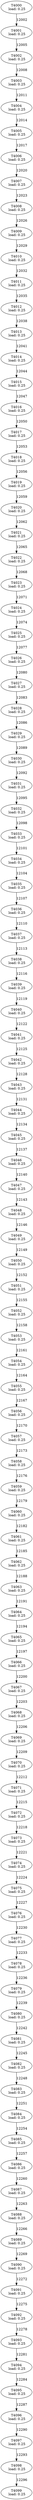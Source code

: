 digraph taskgraph {
	T4000 [label= "T4000\n load: 0.25"];
	T4001 [label= "T4001\n load: 0.25"];
	T4000 -> T4001[label=12002];
	T4002 [label= "T4002\n load: 0.25"];
	T4001 -> T4002[label=12005];
	T4003 [label= "T4003\n load: 0.25"];
	T4002 -> T4003[label=12008];
	T4004 [label= "T4004\n load: 0.25"];
	T4003 -> T4004[label=12011];
	T4005 [label= "T4005\n load: 0.25"];
	T4004 -> T4005[label=12014];
	T4006 [label= "T4006\n load: 0.25"];
	T4005 -> T4006[label=12017];
	T4007 [label= "T4007\n load: 0.25"];
	T4006 -> T4007[label=12020];
	T4008 [label= "T4008\n load: 0.25"];
	T4007 -> T4008[label=12023];
	T4009 [label= "T4009\n load: 0.25"];
	T4008 -> T4009[label=12026];
	T4010 [label= "T4010\n load: 0.25"];
	T4009 -> T4010[label=12029];
	T4011 [label= "T4011\n load: 0.25"];
	T4010 -> T4011[label=12032];
	T4012 [label= "T4012\n load: 0.25"];
	T4011 -> T4012[label=12035];
	T4013 [label= "T4013\n load: 0.25"];
	T4012 -> T4013[label=12038];
	T4014 [label= "T4014\n load: 0.25"];
	T4013 -> T4014[label=12041];
	T4015 [label= "T4015\n load: 0.25"];
	T4014 -> T4015[label=12044];
	T4016 [label= "T4016\n load: 0.25"];
	T4015 -> T4016[label=12047];
	T4017 [label= "T4017\n load: 0.25"];
	T4016 -> T4017[label=12050];
	T4018 [label= "T4018\n load: 0.25"];
	T4017 -> T4018[label=12053];
	T4019 [label= "T4019\n load: 0.25"];
	T4018 -> T4019[label=12056];
	T4020 [label= "T4020\n load: 0.25"];
	T4019 -> T4020[label=12059];
	T4021 [label= "T4021\n load: 0.25"];
	T4020 -> T4021[label=12062];
	T4022 [label= "T4022\n load: 0.25"];
	T4021 -> T4022[label=12065];
	T4023 [label= "T4023\n load: 0.25"];
	T4022 -> T4023[label=12068];
	T4024 [label= "T4024\n load: 0.25"];
	T4023 -> T4024[label=12071];
	T4025 [label= "T4025\n load: 0.25"];
	T4024 -> T4025[label=12074];
	T4026 [label= "T4026\n load: 0.25"];
	T4025 -> T4026[label=12077];
	T4027 [label= "T4027\n load: 0.25"];
	T4026 -> T4027[label=12080];
	T4028 [label= "T4028\n load: 0.25"];
	T4027 -> T4028[label=12083];
	T4029 [label= "T4029\n load: 0.25"];
	T4028 -> T4029[label=12086];
	T4030 [label= "T4030\n load: 0.25"];
	T4029 -> T4030[label=12089];
	T4031 [label= "T4031\n load: 0.25"];
	T4030 -> T4031[label=12092];
	T4032 [label= "T4032\n load: 0.25"];
	T4031 -> T4032[label=12095];
	T4033 [label= "T4033\n load: 0.25"];
	T4032 -> T4033[label=12098];
	T4034 [label= "T4034\n load: 0.25"];
	T4033 -> T4034[label=12101];
	T4035 [label= "T4035\n load: 0.25"];
	T4034 -> T4035[label=12104];
	T4036 [label= "T4036\n load: 0.25"];
	T4035 -> T4036[label=12107];
	T4037 [label= "T4037\n load: 0.25"];
	T4036 -> T4037[label=12110];
	T4038 [label= "T4038\n load: 0.25"];
	T4037 -> T4038[label=12113];
	T4039 [label= "T4039\n load: 0.25"];
	T4038 -> T4039[label=12116];
	T4040 [label= "T4040\n load: 0.25"];
	T4039 -> T4040[label=12119];
	T4041 [label= "T4041\n load: 0.25"];
	T4040 -> T4041[label=12122];
	T4042 [label= "T4042\n load: 0.25"];
	T4041 -> T4042[label=12125];
	T4043 [label= "T4043\n load: 0.25"];
	T4042 -> T4043[label=12128];
	T4044 [label= "T4044\n load: 0.25"];
	T4043 -> T4044[label=12131];
	T4045 [label= "T4045\n load: 0.25"];
	T4044 -> T4045[label=12134];
	T4046 [label= "T4046\n load: 0.25"];
	T4045 -> T4046[label=12137];
	T4047 [label= "T4047\n load: 0.25"];
	T4046 -> T4047[label=12140];
	T4048 [label= "T4048\n load: 0.25"];
	T4047 -> T4048[label=12143];
	T4049 [label= "T4049\n load: 0.25"];
	T4048 -> T4049[label=12146];
	T4050 [label= "T4050\n load: 0.25"];
	T4049 -> T4050[label=12149];
	T4051 [label= "T4051\n load: 0.25"];
	T4050 -> T4051[label=12152];
	T4052 [label= "T4052\n load: 0.25"];
	T4051 -> T4052[label=12155];
	T4053 [label= "T4053\n load: 0.25"];
	T4052 -> T4053[label=12158];
	T4054 [label= "T4054\n load: 0.25"];
	T4053 -> T4054[label=12161];
	T4055 [label= "T4055\n load: 0.25"];
	T4054 -> T4055[label=12164];
	T4056 [label= "T4056\n load: 0.25"];
	T4055 -> T4056[label=12167];
	T4057 [label= "T4057\n load: 0.25"];
	T4056 -> T4057[label=12170];
	T4058 [label= "T4058\n load: 0.25"];
	T4057 -> T4058[label=12173];
	T4059 [label= "T4059\n load: 0.25"];
	T4058 -> T4059[label=12176];
	T4060 [label= "T4060\n load: 0.25"];
	T4059 -> T4060[label=12179];
	T4061 [label= "T4061\n load: 0.25"];
	T4060 -> T4061[label=12182];
	T4062 [label= "T4062\n load: 0.25"];
	T4061 -> T4062[label=12185];
	T4063 [label= "T4063\n load: 0.25"];
	T4062 -> T4063[label=12188];
	T4064 [label= "T4064\n load: 0.25"];
	T4063 -> T4064[label=12191];
	T4065 [label= "T4065\n load: 0.25"];
	T4064 -> T4065[label=12194];
	T4066 [label= "T4066\n load: 0.25"];
	T4065 -> T4066[label=12197];
	T4067 [label= "T4067\n load: 0.25"];
	T4066 -> T4067[label=12200];
	T4068 [label= "T4068\n load: 0.25"];
	T4067 -> T4068[label=12203];
	T4069 [label= "T4069\n load: 0.25"];
	T4068 -> T4069[label=12206];
	T4070 [label= "T4070\n load: 0.25"];
	T4069 -> T4070[label=12209];
	T4071 [label= "T4071\n load: 0.25"];
	T4070 -> T4071[label=12212];
	T4072 [label= "T4072\n load: 0.25"];
	T4071 -> T4072[label=12215];
	T4073 [label= "T4073\n load: 0.25"];
	T4072 -> T4073[label=12218];
	T4074 [label= "T4074\n load: 0.25"];
	T4073 -> T4074[label=12221];
	T4075 [label= "T4075\n load: 0.25"];
	T4074 -> T4075[label=12224];
	T4076 [label= "T4076\n load: 0.25"];
	T4075 -> T4076[label=12227];
	T4077 [label= "T4077\n load: 0.25"];
	T4076 -> T4077[label=12230];
	T4078 [label= "T4078\n load: 0.25"];
	T4077 -> T4078[label=12233];
	T4079 [label= "T4079\n load: 0.25"];
	T4078 -> T4079[label=12236];
	T4080 [label= "T4080\n load: 0.25"];
	T4079 -> T4080[label=12239];
	T4081 [label= "T4081\n load: 0.25"];
	T4080 -> T4081[label=12242];
	T4082 [label= "T4082\n load: 0.25"];
	T4081 -> T4082[label=12245];
	T4083 [label= "T4083\n load: 0.25"];
	T4082 -> T4083[label=12248];
	T4084 [label= "T4084\n load: 0.25"];
	T4083 -> T4084[label=12251];
	T4085 [label= "T4085\n load: 0.25"];
	T4084 -> T4085[label=12254];
	T4086 [label= "T4086\n load: 0.25"];
	T4085 -> T4086[label=12257];
	T4087 [label= "T4087\n load: 0.25"];
	T4086 -> T4087[label=12260];
	T4088 [label= "T4088\n load: 0.25"];
	T4087 -> T4088[label=12263];
	T4089 [label= "T4089\n load: 0.25"];
	T4088 -> T4089[label=12266];
	T4090 [label= "T4090\n load: 0.25"];
	T4089 -> T4090[label=12269];
	T4091 [label= "T4091\n load: 0.25"];
	T4090 -> T4091[label=12272];
	T4092 [label= "T4092\n load: 0.25"];
	T4091 -> T4092[label=12275];
	T4093 [label= "T4093\n load: 0.25"];
	T4092 -> T4093[label=12278];
	T4094 [label= "T4094\n load: 0.25"];
	T4093 -> T4094[label=12281];
	T4095 [label= "T4095\n load: 0.25"];
	T4094 -> T4095[label=12284];
	T4096 [label= "T4096\n load: 0.25"];
	T4095 -> T4096[label=12287];
	T4097 [label= "T4097\n load: 0.25"];
	T4096 -> T4097[label=12290];
	T4098 [label= "T4098\n load: 0.25"];
	T4097 -> T4098[label=12293];
	T4099 [label= "T4099\n load: 0.25"];
	T4098 -> T4099[label=12296];
}